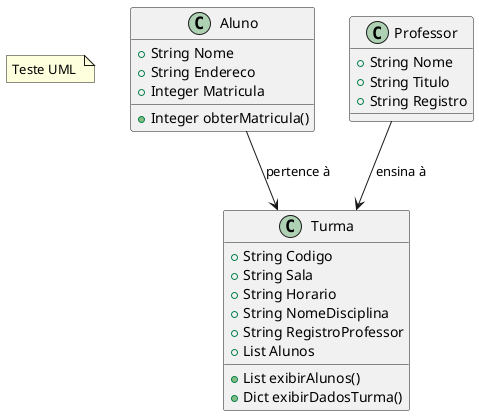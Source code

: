 @startuml NomeDoProjeto 

note as primeiraNota
        Teste UML 
end note


class Aluno {
	+String Nome
	+String Endereco 
	+Integer Matricula 

	+Integer obterMatricula() 

}


class Turma {
    +String Codigo 
    +String Sala 
    +String Horario
    +String NomeDisciplina 
    +String RegistroProfessor 
    +List Alunos
    +List exibirAlunos()
    +Dict exibirDadosTurma()
}

class Professor {
    +String Nome
    +String Titulo 
    +String Registro 
    
}

Aluno --> Turma : pertence à
Professor --> Turma : ensina à 

@enduml